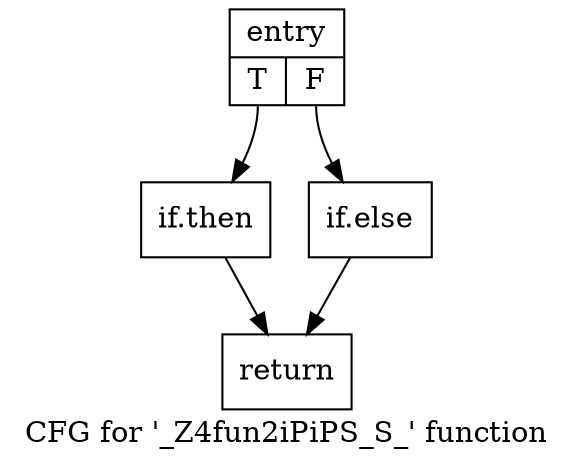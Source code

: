 digraph "CFG for '_Z4fun2iPiPS_S_' function" {
	label="CFG for '_Z4fun2iPiPS_S_' function";

	Node0x8dd8770 [shape=record,label="{entry|{<s0>T|<s1>F}}"];
	Node0x8dd8770:s0 -> Node0x8dd8e00;
	Node0x8dd8770:s1 -> Node0x8dd8690;
	Node0x8dd8e00 [shape=record,label="{if.then}"];
	Node0x8dd8e00 -> Node0x8dd9600;
	Node0x8dd8690 [shape=record,label="{if.else}"];
	Node0x8dd8690 -> Node0x8dd9600;
	Node0x8dd9600 [shape=record,label="{return}"];
}
